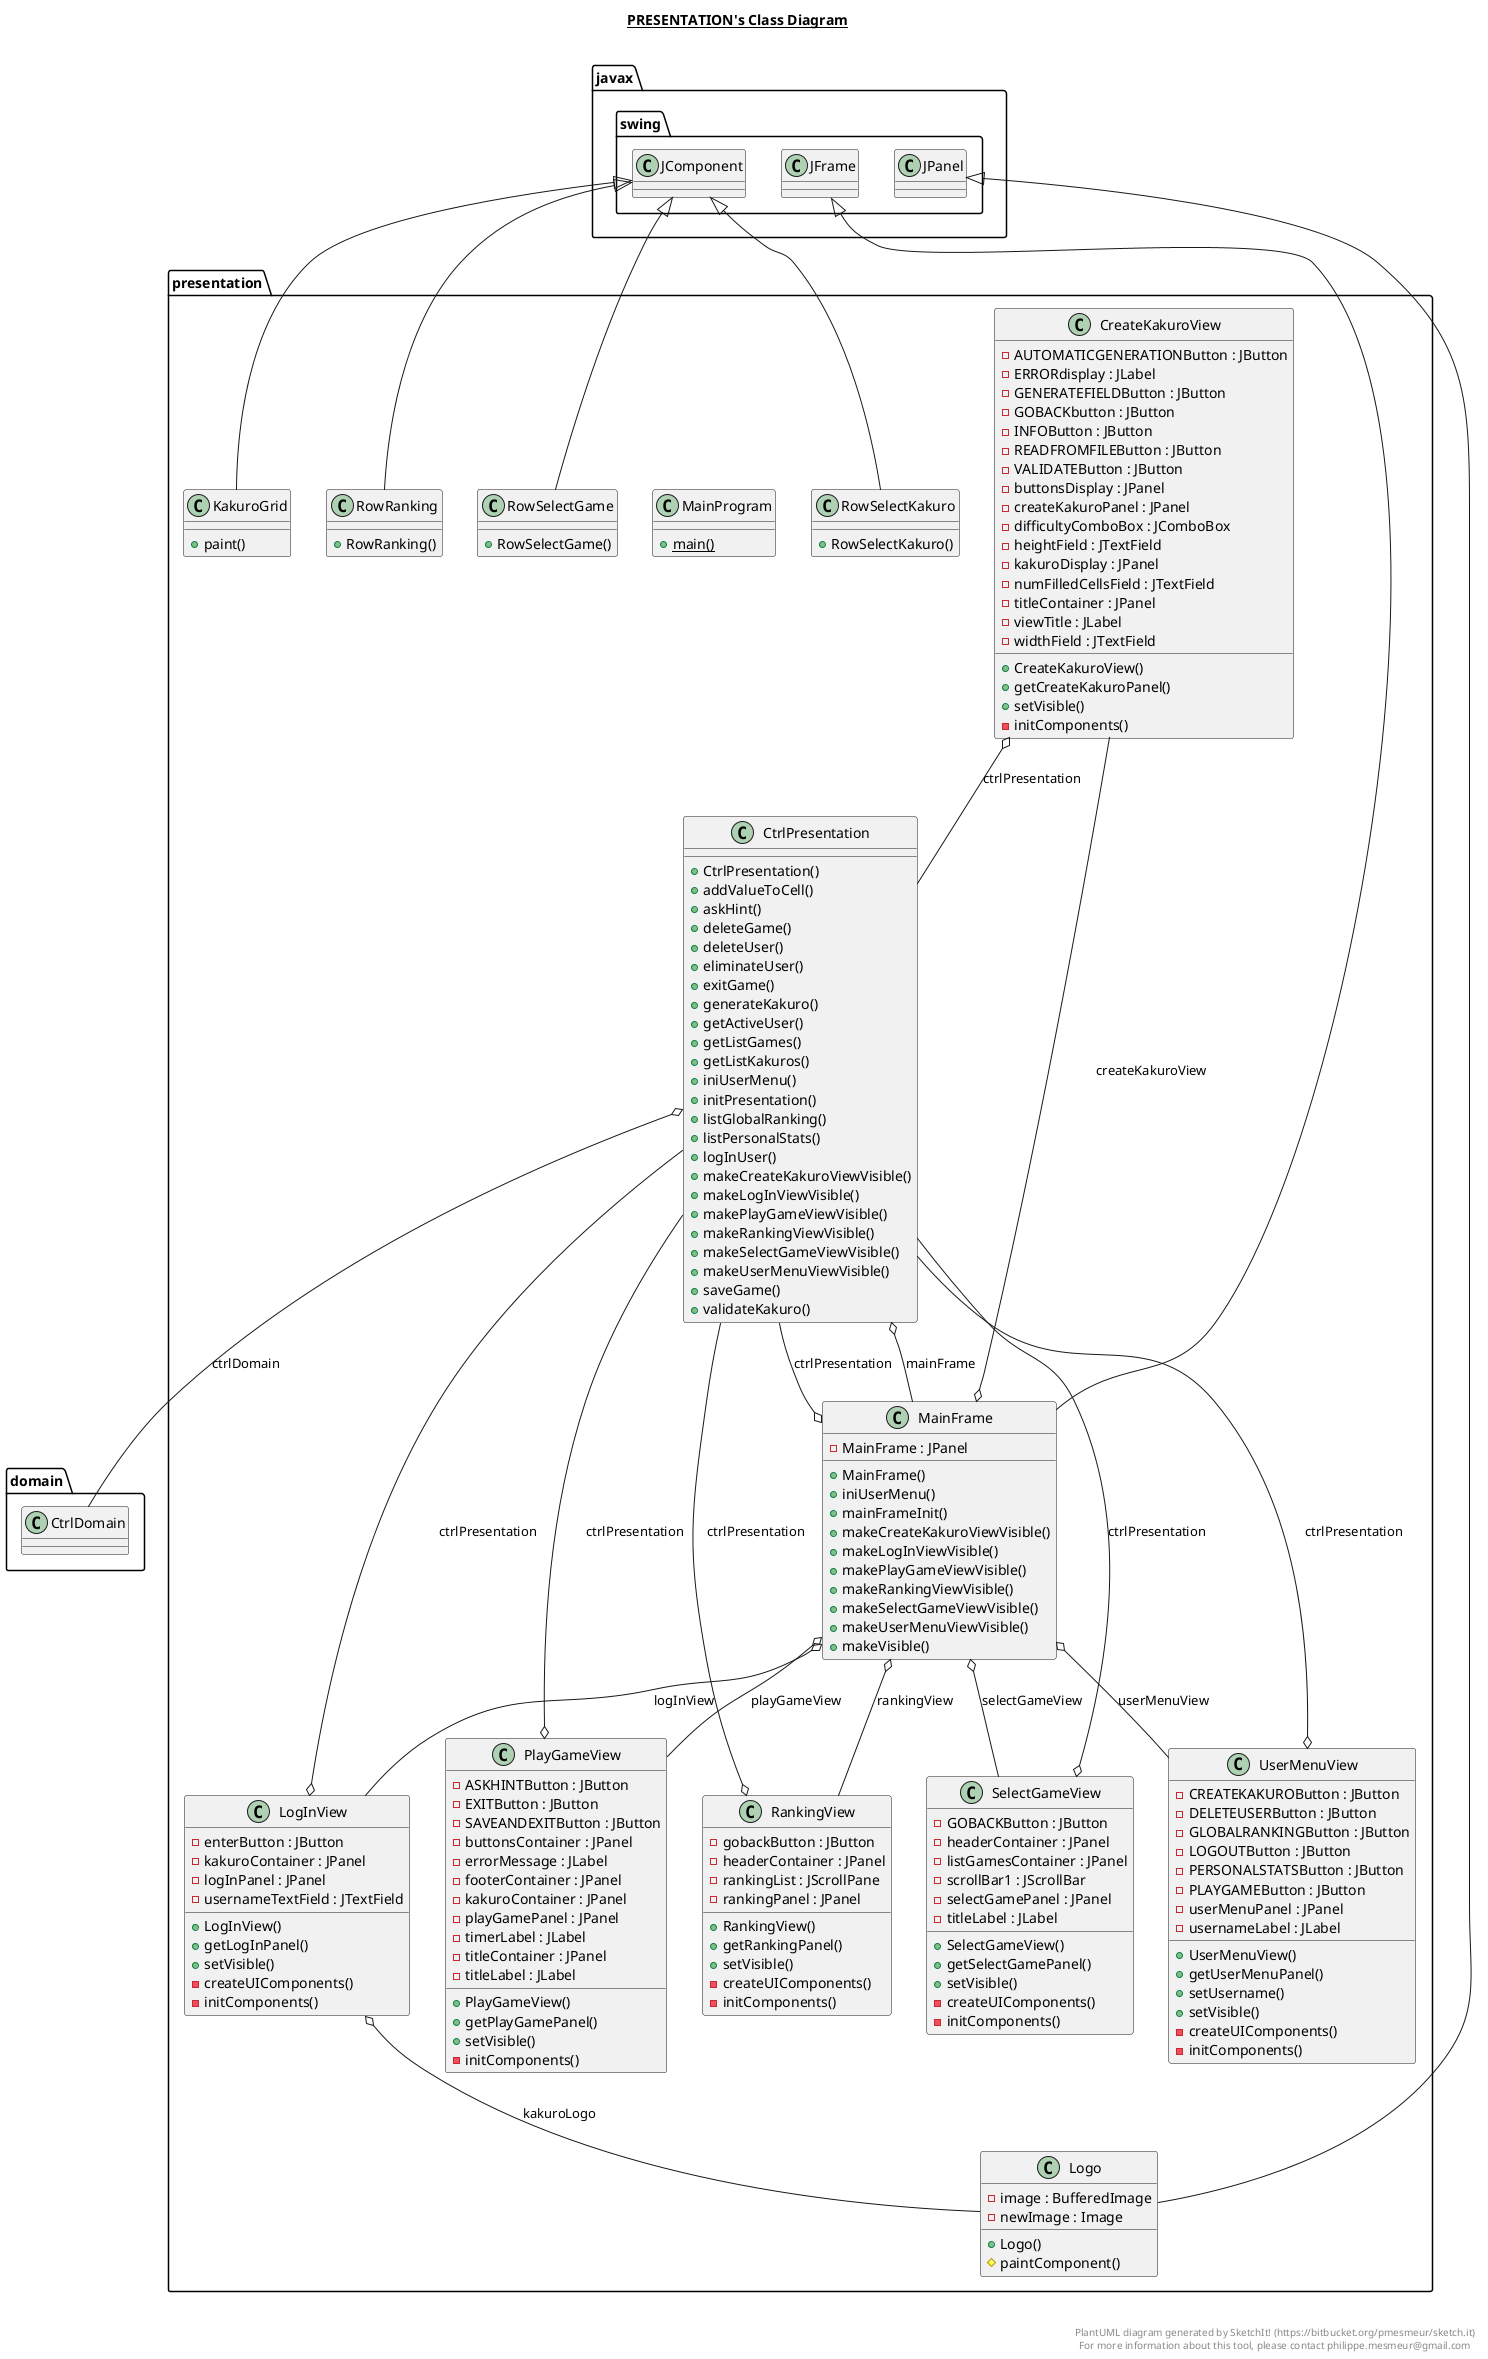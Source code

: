 @startuml

title __PRESENTATION's Class Diagram__\n

  namespace presentation {
    class presentation.CreateKakuroView {
        - AUTOMATICGENERATIONButton : JButton
        - ERRORdisplay : JLabel
        - GENERATEFIELDButton : JButton
        - GOBACKbutton : JButton
        - INFOButton : JButton
        - READFROMFILEButton : JButton
        - VALIDATEButton : JButton
        - buttonsDisplay : JPanel
        - createKakuroPanel : JPanel
        - difficultyComboBox : JComboBox
        - heightField : JTextField
        - kakuroDisplay : JPanel
        - numFilledCellsField : JTextField
        - titleContainer : JPanel
        - viewTitle : JLabel
        - widthField : JTextField
        + CreateKakuroView()
        + getCreateKakuroPanel()
        + setVisible()
        - initComponents()
    }
  }
  

  namespace presentation {
    class presentation.CtrlPresentation {
        + CtrlPresentation()
        + addValueToCell()
        + askHint()
        + deleteGame()
        + deleteUser()
        + eliminateUser()
        + exitGame()
        + generateKakuro()
        + getActiveUser()
        + getListGames()
        + getListKakuros()
        + iniUserMenu()
        + initPresentation()
        + listGlobalRanking()
        + listPersonalStats()
        + logInUser()
        + makeCreateKakuroViewVisible()
        + makeLogInViewVisible()
        + makePlayGameViewVisible()
        + makeRankingViewVisible()
        + makeSelectGameViewVisible()
        + makeUserMenuViewVisible()
        + saveGame()
        + validateKakuro()
    }
  }
  

  namespace presentation {
    class presentation.KakuroGrid {
        + paint()
    }
  }
  

  namespace presentation {
    class presentation.LogInView {
        - enterButton : JButton
        - kakuroContainer : JPanel
        - logInPanel : JPanel
        - usernameTextField : JTextField
        + LogInView()
        + getLogInPanel()
        + setVisible()
        - createUIComponents()
        - initComponents()
    }
  }
  

  namespace presentation {
    class presentation.Logo {
        - image : BufferedImage
        - newImage : Image
        + Logo()
        # paintComponent()
    }
  }
  

  namespace presentation {
    class presentation.MainFrame {
        - MainFrame : JPanel
        + MainFrame()
        + iniUserMenu()
        + mainFrameInit()
        + makeCreateKakuroViewVisible()
        + makeLogInViewVisible()
        + makePlayGameViewVisible()
        + makeRankingViewVisible()
        + makeSelectGameViewVisible()
        + makeUserMenuViewVisible()
        + makeVisible()
    }
  }
  

  namespace presentation {
    class presentation.MainProgram {
        {static} + main()
    }
  }
  

  namespace presentation {
    class presentation.PlayGameView {
        - ASKHINTButton : JButton
        - EXITButton : JButton
        - SAVEANDEXITButton : JButton
        - buttonsContainer : JPanel
        - errorMessage : JLabel
        - footerContainer : JPanel
        - kakuroContainer : JPanel
        - playGamePanel : JPanel
        - timerLabel : JLabel
        - titleContainer : JPanel
        - titleLabel : JLabel
        + PlayGameView()
        + getPlayGamePanel()
        + setVisible()
        - initComponents()
    }
  }
  

  namespace presentation {
    class presentation.RankingView {
        - gobackButton : JButton
        - headerContainer : JPanel
        - rankingList : JScrollPane
        - rankingPanel : JPanel
        + RankingView()
        + getRankingPanel()
        + setVisible()
        - createUIComponents()
        - initComponents()
    }
  }
  

  namespace presentation {
    class presentation.RowRanking {
        + RowRanking()
    }
  }
  

  namespace presentation {
    class presentation.RowSelectGame {
        + RowSelectGame()
    }
  }
  

  namespace presentation {
    class presentation.RowSelectKakuro {
        + RowSelectKakuro()
    }
  }
  

  namespace presentation {
    class presentation.SelectGameView {
        - GOBACKButton : JButton
        - headerContainer : JPanel
        - listGamesContainer : JPanel
        - scrollBar1 : JScrollBar
        - selectGamePanel : JPanel
        - titleLabel : JLabel
        + SelectGameView()
        + getSelectGamePanel()
        + setVisible()
        - createUIComponents()
        - initComponents()
    }
  }
  

  namespace presentation {
    class presentation.UserMenuView {
        - CREATEKAKUROButton : JButton
        - DELETEUSERButton : JButton
        - GLOBALRANKINGButton : JButton
        - LOGOUTButton : JButton
        - PERSONALSTATSButton : JButton
        - PLAYGAMEButton : JButton
        - userMenuPanel : JPanel
        - usernameLabel : JLabel
        + UserMenuView()
        + getUserMenuPanel()
        + setUsername()
        + setVisible()
        - createUIComponents()
        - initComponents()
    }
  }
  

  presentation.CreateKakuroView o-- presentation.CtrlPresentation : ctrlPresentation
  presentation.CtrlPresentation o-- domain.CtrlDomain : ctrlDomain
  presentation.CtrlPresentation o-- presentation.MainFrame : mainFrame
  presentation.KakuroGrid -up-|> javax.swing.JComponent
  presentation.LogInView o-- presentation.CtrlPresentation : ctrlPresentation
  presentation.LogInView o-- presentation.Logo : kakuroLogo
  presentation.Logo -up-|> javax.swing.JPanel
  presentation.MainFrame -up-|> javax.swing.JFrame
  presentation.MainFrame o-- presentation.CreateKakuroView : createKakuroView
  presentation.MainFrame o-- presentation.CtrlPresentation : ctrlPresentation
  presentation.MainFrame o-- presentation.LogInView : logInView
  presentation.MainFrame o-- presentation.PlayGameView : playGameView
  presentation.MainFrame o-- presentation.RankingView : rankingView
  presentation.MainFrame o-- presentation.SelectGameView : selectGameView
  presentation.MainFrame o-- presentation.UserMenuView : userMenuView
  presentation.PlayGameView o-- presentation.CtrlPresentation : ctrlPresentation
  presentation.RankingView o-- presentation.CtrlPresentation : ctrlPresentation
  presentation.RowRanking -up-|> javax.swing.JComponent
  presentation.RowSelectGame -up-|> javax.swing.JComponent
  presentation.RowSelectKakuro -up-|> javax.swing.JComponent
  presentation.SelectGameView o-- presentation.CtrlPresentation : ctrlPresentation
  presentation.UserMenuView o-- presentation.CtrlPresentation : ctrlPresentation


right footer


PlantUML diagram generated by SketchIt! (https://bitbucket.org/pmesmeur/sketch.it)
For more information about this tool, please contact philippe.mesmeur@gmail.com
endfooter

@enduml
